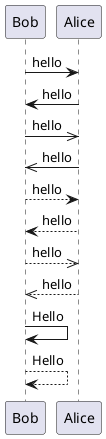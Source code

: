 {
  "sha1": "py03m0hr3e9wyalqfluu0wdvo8e65tu",
  "insertion": {
    "when": "2024-06-04T17:28:41.862Z",
    "user": "plantuml@gmail.com"
  }
}
@startuml

Bob -> Alice : hello
Bob <- Alice : hello

Bob ->> Alice : hello
Bob <<- Alice : hello

Bob --> Alice : hello
Alice --> Bob : hello

Bob -->> Alice : hello
Alice -->> Bob : hello

Bob -> Bob : Hello
Bob --> Bob : Hello

@enduml
